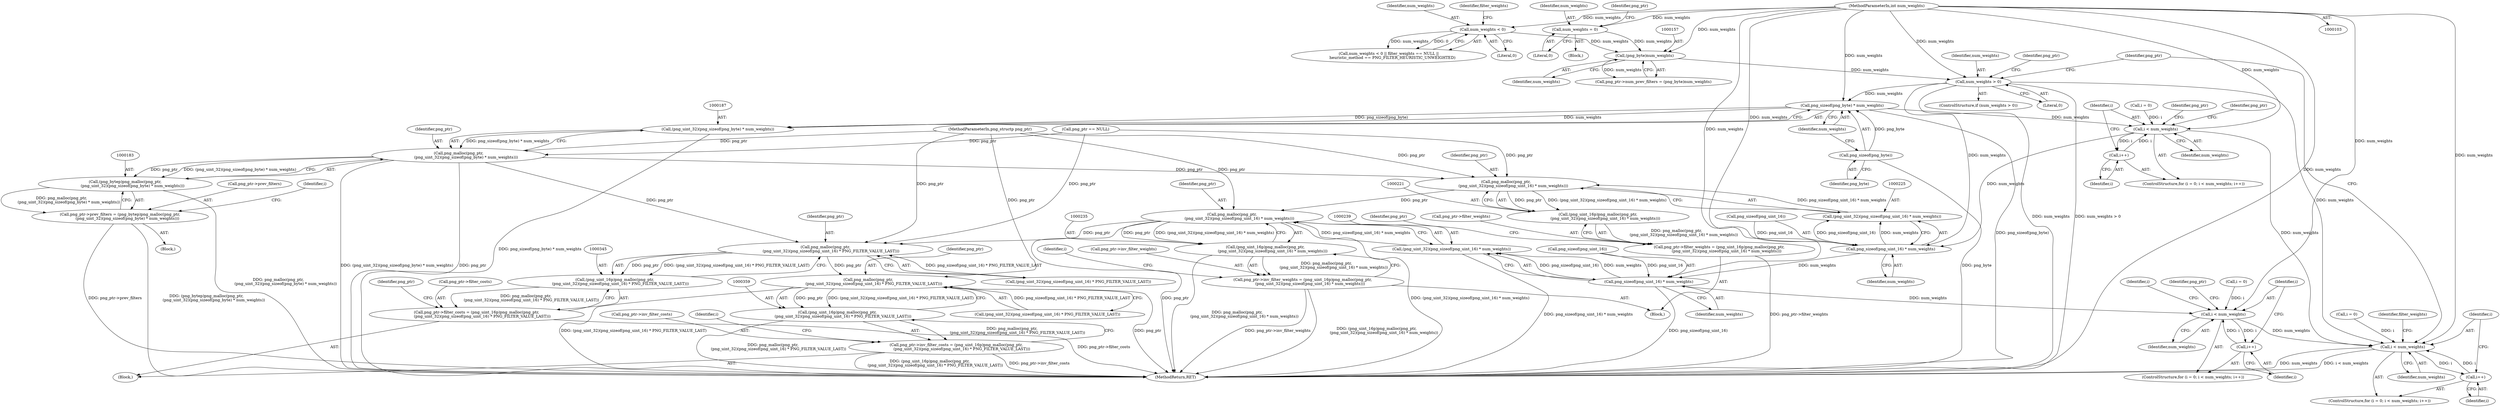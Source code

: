 digraph "1_Chrome_7f3d85b096f66870a15b37c2f40b219b2e292693_26@API" {
"1000188" [label="(Call,png_sizeof(png_byte) * num_weights)"];
"1000189" [label="(Call,png_sizeof(png_byte))"];
"1000167" [label="(Call,num_weights > 0)"];
"1000156" [label="(Call,(png_byte)num_weights)"];
"1000138" [label="(Call,num_weights < 0)"];
"1000106" [label="(MethodParameterIn,int num_weights)"];
"1000149" [label="(Call,num_weights = 0)"];
"1000186" [label="(Call,(png_uint_32)(png_sizeof(png_byte) * num_weights))"];
"1000184" [label="(Call,png_malloc(png_ptr,\n            (png_uint_32)(png_sizeof(png_byte) * num_weights)))"];
"1000182" [label="(Call,(png_bytep)png_malloc(png_ptr,\n            (png_uint_32)(png_sizeof(png_byte) * num_weights)))"];
"1000178" [label="(Call,png_ptr->prev_filters = (png_bytep)png_malloc(png_ptr,\n            (png_uint_32)(png_sizeof(png_byte) * num_weights)))"];
"1000222" [label="(Call,png_malloc(png_ptr,\n            (png_uint_32)(png_sizeof(png_uint_16) * num_weights)))"];
"1000220" [label="(Call,(png_uint_16p)png_malloc(png_ptr,\n            (png_uint_32)(png_sizeof(png_uint_16) * num_weights)))"];
"1000216" [label="(Call,png_ptr->filter_weights = (png_uint_16p)png_malloc(png_ptr,\n            (png_uint_32)(png_sizeof(png_uint_16) * num_weights)))"];
"1000236" [label="(Call,png_malloc(png_ptr,\n            (png_uint_32)(png_sizeof(png_uint_16) * num_weights)))"];
"1000234" [label="(Call,(png_uint_16p)png_malloc(png_ptr,\n            (png_uint_32)(png_sizeof(png_uint_16) * num_weights)))"];
"1000230" [label="(Call,png_ptr->inv_filter_weights = (png_uint_16p)png_malloc(png_ptr,\n            (png_uint_32)(png_sizeof(png_uint_16) * num_weights)))"];
"1000346" [label="(Call,png_malloc(png_ptr,\n         (png_uint_32)(png_sizeof(png_uint_16) * PNG_FILTER_VALUE_LAST)))"];
"1000344" [label="(Call,(png_uint_16p)png_malloc(png_ptr,\n         (png_uint_32)(png_sizeof(png_uint_16) * PNG_FILTER_VALUE_LAST)))"];
"1000340" [label="(Call,png_ptr->filter_costs = (png_uint_16p)png_malloc(png_ptr,\n         (png_uint_32)(png_sizeof(png_uint_16) * PNG_FILTER_VALUE_LAST)))"];
"1000360" [label="(Call,png_malloc(png_ptr,\n         (png_uint_32)(png_sizeof(png_uint_16) * PNG_FILTER_VALUE_LAST)))"];
"1000358" [label="(Call,(png_uint_16p)png_malloc(png_ptr,\n         (png_uint_32)(png_sizeof(png_uint_16) * PNG_FILTER_VALUE_LAST)))"];
"1000354" [label="(Call,png_ptr->inv_filter_costs = (png_uint_16p)png_malloc(png_ptr,\n         (png_uint_32)(png_sizeof(png_uint_16) * PNG_FILTER_VALUE_LAST)))"];
"1000196" [label="(Call,i < num_weights)"];
"1000199" [label="(Call,i++)"];
"1000226" [label="(Call,png_sizeof(png_uint_16) * num_weights)"];
"1000224" [label="(Call,(png_uint_32)(png_sizeof(png_uint_16) * num_weights))"];
"1000240" [label="(Call,png_sizeof(png_uint_16) * num_weights)"];
"1000238" [label="(Call,(png_uint_32)(png_sizeof(png_uint_16) * num_weights))"];
"1000248" [label="(Call,i < num_weights)"];
"1000251" [label="(Call,i++)"];
"1000271" [label="(Call,i < num_weights)"];
"1000274" [label="(Call,i++)"];
"1000227" [label="(Call,png_sizeof(png_uint_16))"];
"1000193" [label="(Call,i = 0)"];
"1000156" [label="(Call,(png_byte)num_weights)"];
"1000184" [label="(Call,png_malloc(png_ptr,\n            (png_uint_32)(png_sizeof(png_byte) * num_weights)))"];
"1000152" [label="(Call,png_ptr->num_prev_filters = (png_byte)num_weights)"];
"1000355" [label="(Call,png_ptr->inv_filter_costs)"];
"1000243" [label="(Identifier,num_weights)"];
"1000269" [label="(Identifier,i)"];
"1000194" [label="(Identifier,i)"];
"1000223" [label="(Identifier,png_ptr)"];
"1000212" [label="(Identifier,png_ptr)"];
"1000356" [label="(Identifier,png_ptr)"];
"1000139" [label="(Identifier,num_weights)"];
"1000272" [label="(Identifier,i)"];
"1000186" [label="(Call,(png_uint_32)(png_sizeof(png_byte) * num_weights))"];
"1000336" [label="(Identifier,png_ptr)"];
"1000188" [label="(Call,png_sizeof(png_byte) * num_weights)"];
"1000200" [label="(Identifier,i)"];
"1000341" [label="(Call,png_ptr->filter_costs)"];
"1000267" [label="(ControlStructure,for (i = 0; i < num_weights; i++))"];
"1000106" [label="(MethodParameterIn,int num_weights)"];
"1000138" [label="(Call,num_weights < 0)"];
"1000354" [label="(Call,png_ptr->inv_filter_costs = (png_uint_16p)png_malloc(png_ptr,\n         (png_uint_32)(png_sizeof(png_uint_16) * PNG_FILTER_VALUE_LAST)))"];
"1000346" [label="(Call,png_malloc(png_ptr,\n         (png_uint_32)(png_sizeof(png_uint_16) * PNG_FILTER_VALUE_LAST)))"];
"1000140" [label="(Literal,0)"];
"1000154" [label="(Identifier,png_ptr)"];
"1000215" [label="(Block,)"];
"1000348" [label="(Call,(png_uint_32)(png_sizeof(png_uint_16) * PNG_FILTER_VALUE_LAST))"];
"1000244" [label="(ControlStructure,for (i = 0; i < num_weights; i++))"];
"1000251" [label="(Call,i++)"];
"1000168" [label="(Identifier,num_weights)"];
"1000217" [label="(Call,png_ptr->filter_weights)"];
"1000274" [label="(Call,i++)"];
"1000248" [label="(Call,i < num_weights)"];
"1000174" [label="(Identifier,png_ptr)"];
"1000361" [label="(Identifier,png_ptr)"];
"1000137" [label="(Call,num_weights < 0 || filter_weights == NULL ||\n      heuristic_method == PNG_FILTER_HEURISTIC_UNWEIGHTED)"];
"1000234" [label="(Call,(png_uint_16p)png_malloc(png_ptr,\n            (png_uint_32)(png_sizeof(png_uint_16) * num_weights)))"];
"1000362" [label="(Call,(png_uint_32)(png_sizeof(png_uint_16) * PNG_FILTER_VALUE_LAST))"];
"1000273" [label="(Identifier,num_weights)"];
"1000268" [label="(Call,i = 0)"];
"1000198" [label="(Identifier,num_weights)"];
"1000224" [label="(Call,(png_uint_32)(png_sizeof(png_uint_16) * num_weights))"];
"1000241" [label="(Call,png_sizeof(png_uint_16))"];
"1000178" [label="(Call,png_ptr->prev_filters = (png_bytep)png_malloc(png_ptr,\n            (png_uint_32)(png_sizeof(png_byte) * num_weights)))"];
"1000275" [label="(Identifier,i)"];
"1000143" [label="(Identifier,filter_weights)"];
"1000360" [label="(Call,png_malloc(png_ptr,\n         (png_uint_32)(png_sizeof(png_uint_16) * PNG_FILTER_VALUE_LAST)))"];
"1000115" [label="(Call,png_ptr == NULL)"];
"1000166" [label="(ControlStructure,if (num_weights > 0))"];
"1000222" [label="(Call,png_malloc(png_ptr,\n            (png_uint_32)(png_sizeof(png_uint_16) * num_weights)))"];
"1000169" [label="(Literal,0)"];
"1000240" [label="(Call,png_sizeof(png_uint_16) * num_weights)"];
"1000236" [label="(Call,png_malloc(png_ptr,\n            (png_uint_32)(png_sizeof(png_uint_16) * num_weights)))"];
"1000280" [label="(Identifier,filter_weights)"];
"1000196" [label="(Call,i < num_weights)"];
"1000150" [label="(Identifier,num_weights)"];
"1000347" [label="(Identifier,png_ptr)"];
"1000252" [label="(Identifier,i)"];
"1000151" [label="(Literal,0)"];
"1000339" [label="(Block,)"];
"1000370" [label="(Identifier,i)"];
"1000229" [label="(Identifier,num_weights)"];
"1000340" [label="(Call,png_ptr->filter_costs = (png_uint_16p)png_malloc(png_ptr,\n         (png_uint_32)(png_sizeof(png_uint_16) * PNG_FILTER_VALUE_LAST)))"];
"1000177" [label="(Block,)"];
"1000192" [label="(ControlStructure,for (i = 0; i < num_weights; i++))"];
"1000231" [label="(Call,png_ptr->inv_filter_weights)"];
"1000182" [label="(Call,(png_bytep)png_malloc(png_ptr,\n            (png_uint_32)(png_sizeof(png_byte) * num_weights)))"];
"1000257" [label="(Identifier,png_ptr)"];
"1000245" [label="(Call,i = 0)"];
"1000249" [label="(Identifier,i)"];
"1000104" [label="(MethodParameterIn,png_structp png_ptr)"];
"1000148" [label="(Block,)"];
"1000179" [label="(Call,png_ptr->prev_filters)"];
"1000271" [label="(Call,i < num_weights)"];
"1000226" [label="(Call,png_sizeof(png_uint_16) * num_weights)"];
"1000237" [label="(Identifier,png_ptr)"];
"1000246" [label="(Identifier,i)"];
"1000205" [label="(Identifier,png_ptr)"];
"1000185" [label="(Identifier,png_ptr)"];
"1000238" [label="(Call,(png_uint_32)(png_sizeof(png_uint_16) * num_weights))"];
"1000250" [label="(Identifier,num_weights)"];
"1000149" [label="(Call,num_weights = 0)"];
"1000467" [label="(MethodReturn,RET)"];
"1000167" [label="(Call,num_weights > 0)"];
"1000197" [label="(Identifier,i)"];
"1000189" [label="(Call,png_sizeof(png_byte))"];
"1000232" [label="(Identifier,png_ptr)"];
"1000216" [label="(Call,png_ptr->filter_weights = (png_uint_16p)png_malloc(png_ptr,\n            (png_uint_32)(png_sizeof(png_uint_16) * num_weights)))"];
"1000358" [label="(Call,(png_uint_16p)png_malloc(png_ptr,\n         (png_uint_32)(png_sizeof(png_uint_16) * PNG_FILTER_VALUE_LAST)))"];
"1000190" [label="(Identifier,png_byte)"];
"1000191" [label="(Identifier,num_weights)"];
"1000158" [label="(Identifier,num_weights)"];
"1000220" [label="(Call,(png_uint_16p)png_malloc(png_ptr,\n            (png_uint_32)(png_sizeof(png_uint_16) * num_weights)))"];
"1000199" [label="(Call,i++)"];
"1000230" [label="(Call,png_ptr->inv_filter_weights = (png_uint_16p)png_malloc(png_ptr,\n            (png_uint_32)(png_sizeof(png_uint_16) * num_weights)))"];
"1000344" [label="(Call,(png_uint_16p)png_malloc(png_ptr,\n         (png_uint_32)(png_sizeof(png_uint_16) * PNG_FILTER_VALUE_LAST)))"];
"1000188" -> "1000186"  [label="AST: "];
"1000188" -> "1000191"  [label="CFG: "];
"1000189" -> "1000188"  [label="AST: "];
"1000191" -> "1000188"  [label="AST: "];
"1000186" -> "1000188"  [label="CFG: "];
"1000188" -> "1000467"  [label="DDG: png_sizeof(png_byte)"];
"1000188" -> "1000186"  [label="DDG: png_sizeof(png_byte)"];
"1000188" -> "1000186"  [label="DDG: num_weights"];
"1000189" -> "1000188"  [label="DDG: png_byte"];
"1000167" -> "1000188"  [label="DDG: num_weights"];
"1000106" -> "1000188"  [label="DDG: num_weights"];
"1000188" -> "1000196"  [label="DDG: num_weights"];
"1000189" -> "1000190"  [label="CFG: "];
"1000190" -> "1000189"  [label="AST: "];
"1000191" -> "1000189"  [label="CFG: "];
"1000189" -> "1000467"  [label="DDG: png_byte"];
"1000167" -> "1000166"  [label="AST: "];
"1000167" -> "1000169"  [label="CFG: "];
"1000168" -> "1000167"  [label="AST: "];
"1000169" -> "1000167"  [label="AST: "];
"1000174" -> "1000167"  [label="CFG: "];
"1000336" -> "1000167"  [label="CFG: "];
"1000167" -> "1000467"  [label="DDG: num_weights"];
"1000167" -> "1000467"  [label="DDG: num_weights > 0"];
"1000156" -> "1000167"  [label="DDG: num_weights"];
"1000106" -> "1000167"  [label="DDG: num_weights"];
"1000167" -> "1000226"  [label="DDG: num_weights"];
"1000167" -> "1000271"  [label="DDG: num_weights"];
"1000156" -> "1000152"  [label="AST: "];
"1000156" -> "1000158"  [label="CFG: "];
"1000157" -> "1000156"  [label="AST: "];
"1000158" -> "1000156"  [label="AST: "];
"1000152" -> "1000156"  [label="CFG: "];
"1000156" -> "1000152"  [label="DDG: num_weights"];
"1000138" -> "1000156"  [label="DDG: num_weights"];
"1000149" -> "1000156"  [label="DDG: num_weights"];
"1000106" -> "1000156"  [label="DDG: num_weights"];
"1000138" -> "1000137"  [label="AST: "];
"1000138" -> "1000140"  [label="CFG: "];
"1000139" -> "1000138"  [label="AST: "];
"1000140" -> "1000138"  [label="AST: "];
"1000143" -> "1000138"  [label="CFG: "];
"1000137" -> "1000138"  [label="CFG: "];
"1000138" -> "1000137"  [label="DDG: num_weights"];
"1000138" -> "1000137"  [label="DDG: 0"];
"1000106" -> "1000138"  [label="DDG: num_weights"];
"1000106" -> "1000103"  [label="AST: "];
"1000106" -> "1000467"  [label="DDG: num_weights"];
"1000106" -> "1000149"  [label="DDG: num_weights"];
"1000106" -> "1000196"  [label="DDG: num_weights"];
"1000106" -> "1000226"  [label="DDG: num_weights"];
"1000106" -> "1000240"  [label="DDG: num_weights"];
"1000106" -> "1000248"  [label="DDG: num_weights"];
"1000106" -> "1000271"  [label="DDG: num_weights"];
"1000149" -> "1000148"  [label="AST: "];
"1000149" -> "1000151"  [label="CFG: "];
"1000150" -> "1000149"  [label="AST: "];
"1000151" -> "1000149"  [label="AST: "];
"1000154" -> "1000149"  [label="CFG: "];
"1000186" -> "1000184"  [label="AST: "];
"1000187" -> "1000186"  [label="AST: "];
"1000184" -> "1000186"  [label="CFG: "];
"1000186" -> "1000467"  [label="DDG: png_sizeof(png_byte) * num_weights"];
"1000186" -> "1000184"  [label="DDG: png_sizeof(png_byte) * num_weights"];
"1000184" -> "1000182"  [label="AST: "];
"1000185" -> "1000184"  [label="AST: "];
"1000182" -> "1000184"  [label="CFG: "];
"1000184" -> "1000467"  [label="DDG: (png_uint_32)(png_sizeof(png_byte) * num_weights)"];
"1000184" -> "1000467"  [label="DDG: png_ptr"];
"1000184" -> "1000182"  [label="DDG: png_ptr"];
"1000184" -> "1000182"  [label="DDG: (png_uint_32)(png_sizeof(png_byte) * num_weights)"];
"1000115" -> "1000184"  [label="DDG: png_ptr"];
"1000104" -> "1000184"  [label="DDG: png_ptr"];
"1000184" -> "1000222"  [label="DDG: png_ptr"];
"1000184" -> "1000346"  [label="DDG: png_ptr"];
"1000182" -> "1000178"  [label="AST: "];
"1000183" -> "1000182"  [label="AST: "];
"1000178" -> "1000182"  [label="CFG: "];
"1000182" -> "1000467"  [label="DDG: png_malloc(png_ptr,\n            (png_uint_32)(png_sizeof(png_byte) * num_weights))"];
"1000182" -> "1000178"  [label="DDG: png_malloc(png_ptr,\n            (png_uint_32)(png_sizeof(png_byte) * num_weights))"];
"1000178" -> "1000177"  [label="AST: "];
"1000179" -> "1000178"  [label="AST: "];
"1000194" -> "1000178"  [label="CFG: "];
"1000178" -> "1000467"  [label="DDG: (png_bytep)png_malloc(png_ptr,\n            (png_uint_32)(png_sizeof(png_byte) * num_weights))"];
"1000178" -> "1000467"  [label="DDG: png_ptr->prev_filters"];
"1000222" -> "1000220"  [label="AST: "];
"1000222" -> "1000224"  [label="CFG: "];
"1000223" -> "1000222"  [label="AST: "];
"1000224" -> "1000222"  [label="AST: "];
"1000220" -> "1000222"  [label="CFG: "];
"1000222" -> "1000220"  [label="DDG: png_ptr"];
"1000222" -> "1000220"  [label="DDG: (png_uint_32)(png_sizeof(png_uint_16) * num_weights)"];
"1000115" -> "1000222"  [label="DDG: png_ptr"];
"1000104" -> "1000222"  [label="DDG: png_ptr"];
"1000224" -> "1000222"  [label="DDG: png_sizeof(png_uint_16) * num_weights"];
"1000222" -> "1000236"  [label="DDG: png_ptr"];
"1000220" -> "1000216"  [label="AST: "];
"1000221" -> "1000220"  [label="AST: "];
"1000216" -> "1000220"  [label="CFG: "];
"1000220" -> "1000216"  [label="DDG: png_malloc(png_ptr,\n            (png_uint_32)(png_sizeof(png_uint_16) * num_weights))"];
"1000216" -> "1000215"  [label="AST: "];
"1000217" -> "1000216"  [label="AST: "];
"1000232" -> "1000216"  [label="CFG: "];
"1000216" -> "1000467"  [label="DDG: png_ptr->filter_weights"];
"1000236" -> "1000234"  [label="AST: "];
"1000236" -> "1000238"  [label="CFG: "];
"1000237" -> "1000236"  [label="AST: "];
"1000238" -> "1000236"  [label="AST: "];
"1000234" -> "1000236"  [label="CFG: "];
"1000236" -> "1000467"  [label="DDG: png_ptr"];
"1000236" -> "1000467"  [label="DDG: (png_uint_32)(png_sizeof(png_uint_16) * num_weights)"];
"1000236" -> "1000234"  [label="DDG: png_ptr"];
"1000236" -> "1000234"  [label="DDG: (png_uint_32)(png_sizeof(png_uint_16) * num_weights)"];
"1000104" -> "1000236"  [label="DDG: png_ptr"];
"1000238" -> "1000236"  [label="DDG: png_sizeof(png_uint_16) * num_weights"];
"1000236" -> "1000346"  [label="DDG: png_ptr"];
"1000234" -> "1000230"  [label="AST: "];
"1000235" -> "1000234"  [label="AST: "];
"1000230" -> "1000234"  [label="CFG: "];
"1000234" -> "1000467"  [label="DDG: png_malloc(png_ptr,\n            (png_uint_32)(png_sizeof(png_uint_16) * num_weights))"];
"1000234" -> "1000230"  [label="DDG: png_malloc(png_ptr,\n            (png_uint_32)(png_sizeof(png_uint_16) * num_weights))"];
"1000230" -> "1000215"  [label="AST: "];
"1000231" -> "1000230"  [label="AST: "];
"1000246" -> "1000230"  [label="CFG: "];
"1000230" -> "1000467"  [label="DDG: png_ptr->inv_filter_weights"];
"1000230" -> "1000467"  [label="DDG: (png_uint_16p)png_malloc(png_ptr,\n            (png_uint_32)(png_sizeof(png_uint_16) * num_weights))"];
"1000346" -> "1000344"  [label="AST: "];
"1000346" -> "1000348"  [label="CFG: "];
"1000347" -> "1000346"  [label="AST: "];
"1000348" -> "1000346"  [label="AST: "];
"1000344" -> "1000346"  [label="CFG: "];
"1000346" -> "1000344"  [label="DDG: png_ptr"];
"1000346" -> "1000344"  [label="DDG: (png_uint_32)(png_sizeof(png_uint_16) * PNG_FILTER_VALUE_LAST)"];
"1000115" -> "1000346"  [label="DDG: png_ptr"];
"1000104" -> "1000346"  [label="DDG: png_ptr"];
"1000348" -> "1000346"  [label="DDG: png_sizeof(png_uint_16) * PNG_FILTER_VALUE_LAST"];
"1000346" -> "1000360"  [label="DDG: png_ptr"];
"1000344" -> "1000340"  [label="AST: "];
"1000345" -> "1000344"  [label="AST: "];
"1000340" -> "1000344"  [label="CFG: "];
"1000344" -> "1000340"  [label="DDG: png_malloc(png_ptr,\n         (png_uint_32)(png_sizeof(png_uint_16) * PNG_FILTER_VALUE_LAST))"];
"1000340" -> "1000339"  [label="AST: "];
"1000341" -> "1000340"  [label="AST: "];
"1000356" -> "1000340"  [label="CFG: "];
"1000340" -> "1000467"  [label="DDG: png_ptr->filter_costs"];
"1000360" -> "1000358"  [label="AST: "];
"1000360" -> "1000362"  [label="CFG: "];
"1000361" -> "1000360"  [label="AST: "];
"1000362" -> "1000360"  [label="AST: "];
"1000358" -> "1000360"  [label="CFG: "];
"1000360" -> "1000467"  [label="DDG: png_ptr"];
"1000360" -> "1000467"  [label="DDG: (png_uint_32)(png_sizeof(png_uint_16) * PNG_FILTER_VALUE_LAST)"];
"1000360" -> "1000358"  [label="DDG: png_ptr"];
"1000360" -> "1000358"  [label="DDG: (png_uint_32)(png_sizeof(png_uint_16) * PNG_FILTER_VALUE_LAST)"];
"1000104" -> "1000360"  [label="DDG: png_ptr"];
"1000362" -> "1000360"  [label="DDG: png_sizeof(png_uint_16) * PNG_FILTER_VALUE_LAST"];
"1000358" -> "1000354"  [label="AST: "];
"1000359" -> "1000358"  [label="AST: "];
"1000354" -> "1000358"  [label="CFG: "];
"1000358" -> "1000467"  [label="DDG: png_malloc(png_ptr,\n         (png_uint_32)(png_sizeof(png_uint_16) * PNG_FILTER_VALUE_LAST))"];
"1000358" -> "1000354"  [label="DDG: png_malloc(png_ptr,\n         (png_uint_32)(png_sizeof(png_uint_16) * PNG_FILTER_VALUE_LAST))"];
"1000354" -> "1000339"  [label="AST: "];
"1000355" -> "1000354"  [label="AST: "];
"1000370" -> "1000354"  [label="CFG: "];
"1000354" -> "1000467"  [label="DDG: (png_uint_16p)png_malloc(png_ptr,\n         (png_uint_32)(png_sizeof(png_uint_16) * PNG_FILTER_VALUE_LAST))"];
"1000354" -> "1000467"  [label="DDG: png_ptr->inv_filter_costs"];
"1000196" -> "1000192"  [label="AST: "];
"1000196" -> "1000198"  [label="CFG: "];
"1000197" -> "1000196"  [label="AST: "];
"1000198" -> "1000196"  [label="AST: "];
"1000205" -> "1000196"  [label="CFG: "];
"1000212" -> "1000196"  [label="CFG: "];
"1000193" -> "1000196"  [label="DDG: i"];
"1000199" -> "1000196"  [label="DDG: i"];
"1000196" -> "1000199"  [label="DDG: i"];
"1000196" -> "1000226"  [label="DDG: num_weights"];
"1000196" -> "1000271"  [label="DDG: num_weights"];
"1000199" -> "1000192"  [label="AST: "];
"1000199" -> "1000200"  [label="CFG: "];
"1000200" -> "1000199"  [label="AST: "];
"1000197" -> "1000199"  [label="CFG: "];
"1000226" -> "1000224"  [label="AST: "];
"1000226" -> "1000229"  [label="CFG: "];
"1000227" -> "1000226"  [label="AST: "];
"1000229" -> "1000226"  [label="AST: "];
"1000224" -> "1000226"  [label="CFG: "];
"1000226" -> "1000224"  [label="DDG: png_sizeof(png_uint_16)"];
"1000226" -> "1000224"  [label="DDG: num_weights"];
"1000227" -> "1000226"  [label="DDG: png_uint_16"];
"1000226" -> "1000240"  [label="DDG: num_weights"];
"1000225" -> "1000224"  [label="AST: "];
"1000240" -> "1000238"  [label="AST: "];
"1000240" -> "1000243"  [label="CFG: "];
"1000241" -> "1000240"  [label="AST: "];
"1000243" -> "1000240"  [label="AST: "];
"1000238" -> "1000240"  [label="CFG: "];
"1000240" -> "1000467"  [label="DDG: png_sizeof(png_uint_16)"];
"1000240" -> "1000238"  [label="DDG: png_sizeof(png_uint_16)"];
"1000240" -> "1000238"  [label="DDG: num_weights"];
"1000241" -> "1000240"  [label="DDG: png_uint_16"];
"1000240" -> "1000248"  [label="DDG: num_weights"];
"1000239" -> "1000238"  [label="AST: "];
"1000238" -> "1000467"  [label="DDG: png_sizeof(png_uint_16) * num_weights"];
"1000248" -> "1000244"  [label="AST: "];
"1000248" -> "1000250"  [label="CFG: "];
"1000249" -> "1000248"  [label="AST: "];
"1000250" -> "1000248"  [label="AST: "];
"1000257" -> "1000248"  [label="CFG: "];
"1000269" -> "1000248"  [label="CFG: "];
"1000251" -> "1000248"  [label="DDG: i"];
"1000245" -> "1000248"  [label="DDG: i"];
"1000248" -> "1000251"  [label="DDG: i"];
"1000248" -> "1000271"  [label="DDG: num_weights"];
"1000251" -> "1000244"  [label="AST: "];
"1000251" -> "1000252"  [label="CFG: "];
"1000252" -> "1000251"  [label="AST: "];
"1000249" -> "1000251"  [label="CFG: "];
"1000271" -> "1000267"  [label="AST: "];
"1000271" -> "1000273"  [label="CFG: "];
"1000272" -> "1000271"  [label="AST: "];
"1000273" -> "1000271"  [label="AST: "];
"1000280" -> "1000271"  [label="CFG: "];
"1000336" -> "1000271"  [label="CFG: "];
"1000271" -> "1000467"  [label="DDG: num_weights"];
"1000271" -> "1000467"  [label="DDG: i < num_weights"];
"1000274" -> "1000271"  [label="DDG: i"];
"1000268" -> "1000271"  [label="DDG: i"];
"1000271" -> "1000274"  [label="DDG: i"];
"1000274" -> "1000267"  [label="AST: "];
"1000274" -> "1000275"  [label="CFG: "];
"1000275" -> "1000274"  [label="AST: "];
"1000272" -> "1000274"  [label="CFG: "];
}
